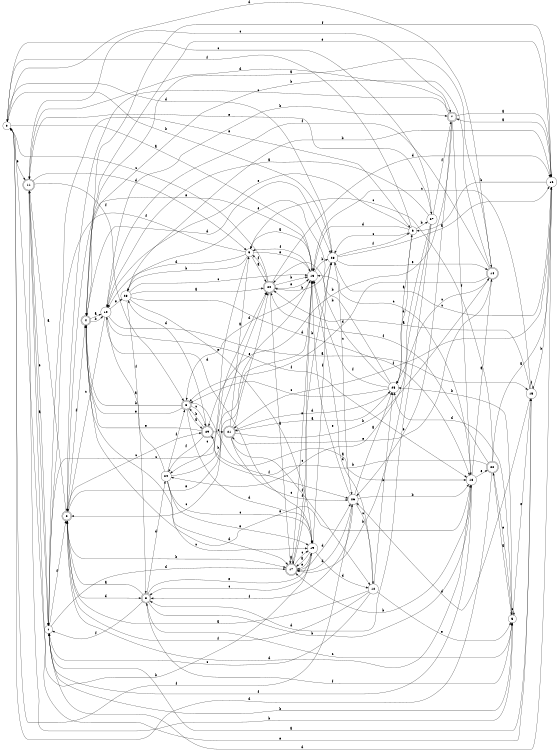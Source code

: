 digraph n24_1 {
__start0 [label="" shape="none"];

rankdir=LR;
size="8,5";

s0 [style="filled", color="black", fillcolor="white" shape="circle", label="0"];
s1 [style="filled", color="black", fillcolor="white" shape="circle", label="1"];
s2 [style="rounded,filled", color="black", fillcolor="white" shape="doublecircle", label="2"];
s3 [style="rounded,filled", color="black", fillcolor="white" shape="doublecircle", label="3"];
s4 [style="rounded,filled", color="black", fillcolor="white" shape="doublecircle", label="4"];
s5 [style="filled", color="black", fillcolor="white" shape="circle", label="5"];
s6 [style="filled", color="black", fillcolor="white" shape="circle", label="6"];
s7 [style="rounded,filled", color="black", fillcolor="white" shape="doublecircle", label="7"];
s8 [style="rounded,filled", color="black", fillcolor="white" shape="doublecircle", label="8"];
s9 [style="filled", color="black", fillcolor="white" shape="circle", label="9"];
s10 [style="filled", color="black", fillcolor="white" shape="circle", label="10"];
s11 [style="rounded,filled", color="black", fillcolor="white" shape="doublecircle", label="11"];
s12 [style="filled", color="black", fillcolor="white" shape="circle", label="12"];
s13 [style="filled", color="black", fillcolor="white" shape="circle", label="13"];
s14 [style="rounded,filled", color="black", fillcolor="white" shape="doublecircle", label="14"];
s15 [style="filled", color="black", fillcolor="white" shape="circle", label="15"];
s16 [style="filled", color="black", fillcolor="white" shape="circle", label="16"];
s17 [style="rounded,filled", color="black", fillcolor="white" shape="doublecircle", label="17"];
s18 [style="filled", color="black", fillcolor="white" shape="circle", label="18"];
s19 [style="filled", color="black", fillcolor="white" shape="circle", label="19"];
s20 [style="rounded,filled", color="black", fillcolor="white" shape="doublecircle", label="20"];
s21 [style="rounded,filled", color="black", fillcolor="white" shape="doublecircle", label="21"];
s22 [style="rounded,filled", color="black", fillcolor="white" shape="doublecircle", label="22"];
s23 [style="filled", color="black", fillcolor="white" shape="circle", label="23"];
s24 [style="filled", color="black", fillcolor="white" shape="circle", label="24"];
s25 [style="filled", color="black", fillcolor="white" shape="circle", label="25"];
s26 [style="filled", color="black", fillcolor="white" shape="circle", label="26"];
s27 [style="filled", color="black", fillcolor="white" shape="circle", label="27"];
s28 [style="filled", color="black", fillcolor="white" shape="circle", label="28"];
s29 [style="rounded,filled", color="black", fillcolor="white" shape="doublecircle", label="29"];
s0 -> s13 [label="a"];
s0 -> s28 [label="b"];
s0 -> s27 [label="c"];
s0 -> s14 [label="d"];
s0 -> s11 [label="e"];
s0 -> s26 [label="f"];
s1 -> s15 [label="a"];
s1 -> s5 [label="b"];
s1 -> s20 [label="c"];
s1 -> s17 [label="d"];
s1 -> s6 [label="e"];
s1 -> s2 [label="f"];
s2 -> s11 [label="a"];
s2 -> s17 [label="b"];
s2 -> s29 [label="c"];
s2 -> s8 [label="d"];
s2 -> s13 [label="e"];
s2 -> s4 [label="f"];
s3 -> s29 [label="a"];
s3 -> s4 [label="b"];
s3 -> s29 [label="c"];
s3 -> s19 [label="d"];
s3 -> s4 [label="e"];
s3 -> s26 [label="f"];
s4 -> s10 [label="a"];
s4 -> s10 [label="b"];
s4 -> s19 [label="c"];
s4 -> s28 [label="d"];
s4 -> s18 [label="e"];
s4 -> s16 [label="f"];
s5 -> s22 [label="a"];
s5 -> s25 [label="b"];
s5 -> s5 [label="c"];
s5 -> s25 [label="d"];
s5 -> s15 [label="e"];
s5 -> s8 [label="f"];
s6 -> s25 [label="a"];
s6 -> s27 [label="b"];
s6 -> s28 [label="c"];
s6 -> s13 [label="d"];
s6 -> s10 [label="e"];
s6 -> s0 [label="f"];
s7 -> s16 [label="a"];
s7 -> s29 [label="b"];
s7 -> s2 [label="c"];
s7 -> s11 [label="d"];
s7 -> s26 [label="e"];
s7 -> s18 [label="f"];
s8 -> s2 [label="a"];
s8 -> s18 [label="b"];
s8 -> s5 [label="c"];
s8 -> s24 [label="d"];
s8 -> s19 [label="e"];
s8 -> s1 [label="f"];
s9 -> s20 [label="a"];
s9 -> s23 [label="b"];
s9 -> s24 [label="c"];
s9 -> s10 [label="d"];
s9 -> s13 [label="e"];
s9 -> s1 [label="f"];
s10 -> s15 [label="a"];
s10 -> s7 [label="b"];
s10 -> s2 [label="c"];
s10 -> s19 [label="d"];
s10 -> s23 [label="e"];
s10 -> s18 [label="f"];
s11 -> s1 [label="a"];
s11 -> s5 [label="b"];
s11 -> s7 [label="c"];
s11 -> s9 [label="d"];
s11 -> s1 [label="e"];
s11 -> s3 [label="f"];
s12 -> s2 [label="a"];
s12 -> s25 [label="b"];
s12 -> s1 [label="c"];
s12 -> s13 [label="d"];
s12 -> s5 [label="e"];
s12 -> s2 [label="f"];
s13 -> s9 [label="a"];
s13 -> s28 [label="b"];
s13 -> s2 [label="c"];
s13 -> s3 [label="d"];
s13 -> s2 [label="e"];
s13 -> s9 [label="f"];
s14 -> s4 [label="a"];
s14 -> s4 [label="b"];
s14 -> s25 [label="c"];
s14 -> s3 [label="d"];
s14 -> s21 [label="e"];
s14 -> s10 [label="f"];
s15 -> s20 [label="a"];
s15 -> s16 [label="b"];
s15 -> s13 [label="c"];
s15 -> s26 [label="d"];
s15 -> s11 [label="e"];
s15 -> s15 [label="f"];
s16 -> s7 [label="a"];
s16 -> s6 [label="b"];
s16 -> s28 [label="c"];
s16 -> s1 [label="d"];
s16 -> s4 [label="e"];
s16 -> s21 [label="f"];
s17 -> s17 [label="a"];
s17 -> s28 [label="b"];
s17 -> s19 [label="c"];
s17 -> s26 [label="d"];
s17 -> s13 [label="e"];
s17 -> s13 [label="f"];
s18 -> s14 [label="a"];
s18 -> s17 [label="b"];
s18 -> s13 [label="c"];
s18 -> s2 [label="d"];
s18 -> s22 [label="e"];
s18 -> s1 [label="f"];
s19 -> s17 [label="a"];
s19 -> s0 [label="b"];
s19 -> s8 [label="c"];
s19 -> s12 [label="d"];
s19 -> s17 [label="e"];
s19 -> s28 [label="f"];
s20 -> s17 [label="a"];
s20 -> s13 [label="b"];
s20 -> s0 [label="c"];
s20 -> s16 [label="d"];
s20 -> s13 [label="e"];
s20 -> s9 [label="f"];
s21 -> s9 [label="a"];
s21 -> s14 [label="b"];
s21 -> s26 [label="c"];
s21 -> s25 [label="d"];
s21 -> s20 [label="e"];
s21 -> s12 [label="f"];
s22 -> s16 [label="a"];
s22 -> s29 [label="b"];
s22 -> s9 [label="c"];
s22 -> s0 [label="d"];
s22 -> s5 [label="e"];
s22 -> s20 [label="f"];
s23 -> s20 [label="a"];
s23 -> s16 [label="b"];
s23 -> s13 [label="c"];
s23 -> s18 [label="d"];
s23 -> s19 [label="e"];
s23 -> s8 [label="f"];
s24 -> s10 [label="a"];
s24 -> s20 [label="b"];
s24 -> s19 [label="c"];
s24 -> s17 [label="d"];
s24 -> s19 [label="e"];
s24 -> s3 [label="f"];
s25 -> s21 [label="a"];
s25 -> s20 [label="b"];
s25 -> s3 [label="c"];
s25 -> s6 [label="d"];
s25 -> s23 [label="e"];
s25 -> s13 [label="f"];
s26 -> s25 [label="a"];
s26 -> s18 [label="b"];
s26 -> s12 [label="c"];
s26 -> s17 [label="d"];
s26 -> s13 [label="e"];
s26 -> s8 [label="f"];
s27 -> s10 [label="a"];
s27 -> s17 [label="b"];
s27 -> s24 [label="c"];
s27 -> s8 [label="d"];
s27 -> s11 [label="e"];
s27 -> s7 [label="f"];
s28 -> s16 [label="a"];
s28 -> s20 [label="b"];
s28 -> s26 [label="c"];
s28 -> s0 [label="d"];
s28 -> s14 [label="e"];
s28 -> s6 [label="f"];
s29 -> s18 [label="a"];
s29 -> s3 [label="b"];
s29 -> s21 [label="c"];
s29 -> s23 [label="d"];
s29 -> s4 [label="e"];
s29 -> s24 [label="f"];

}